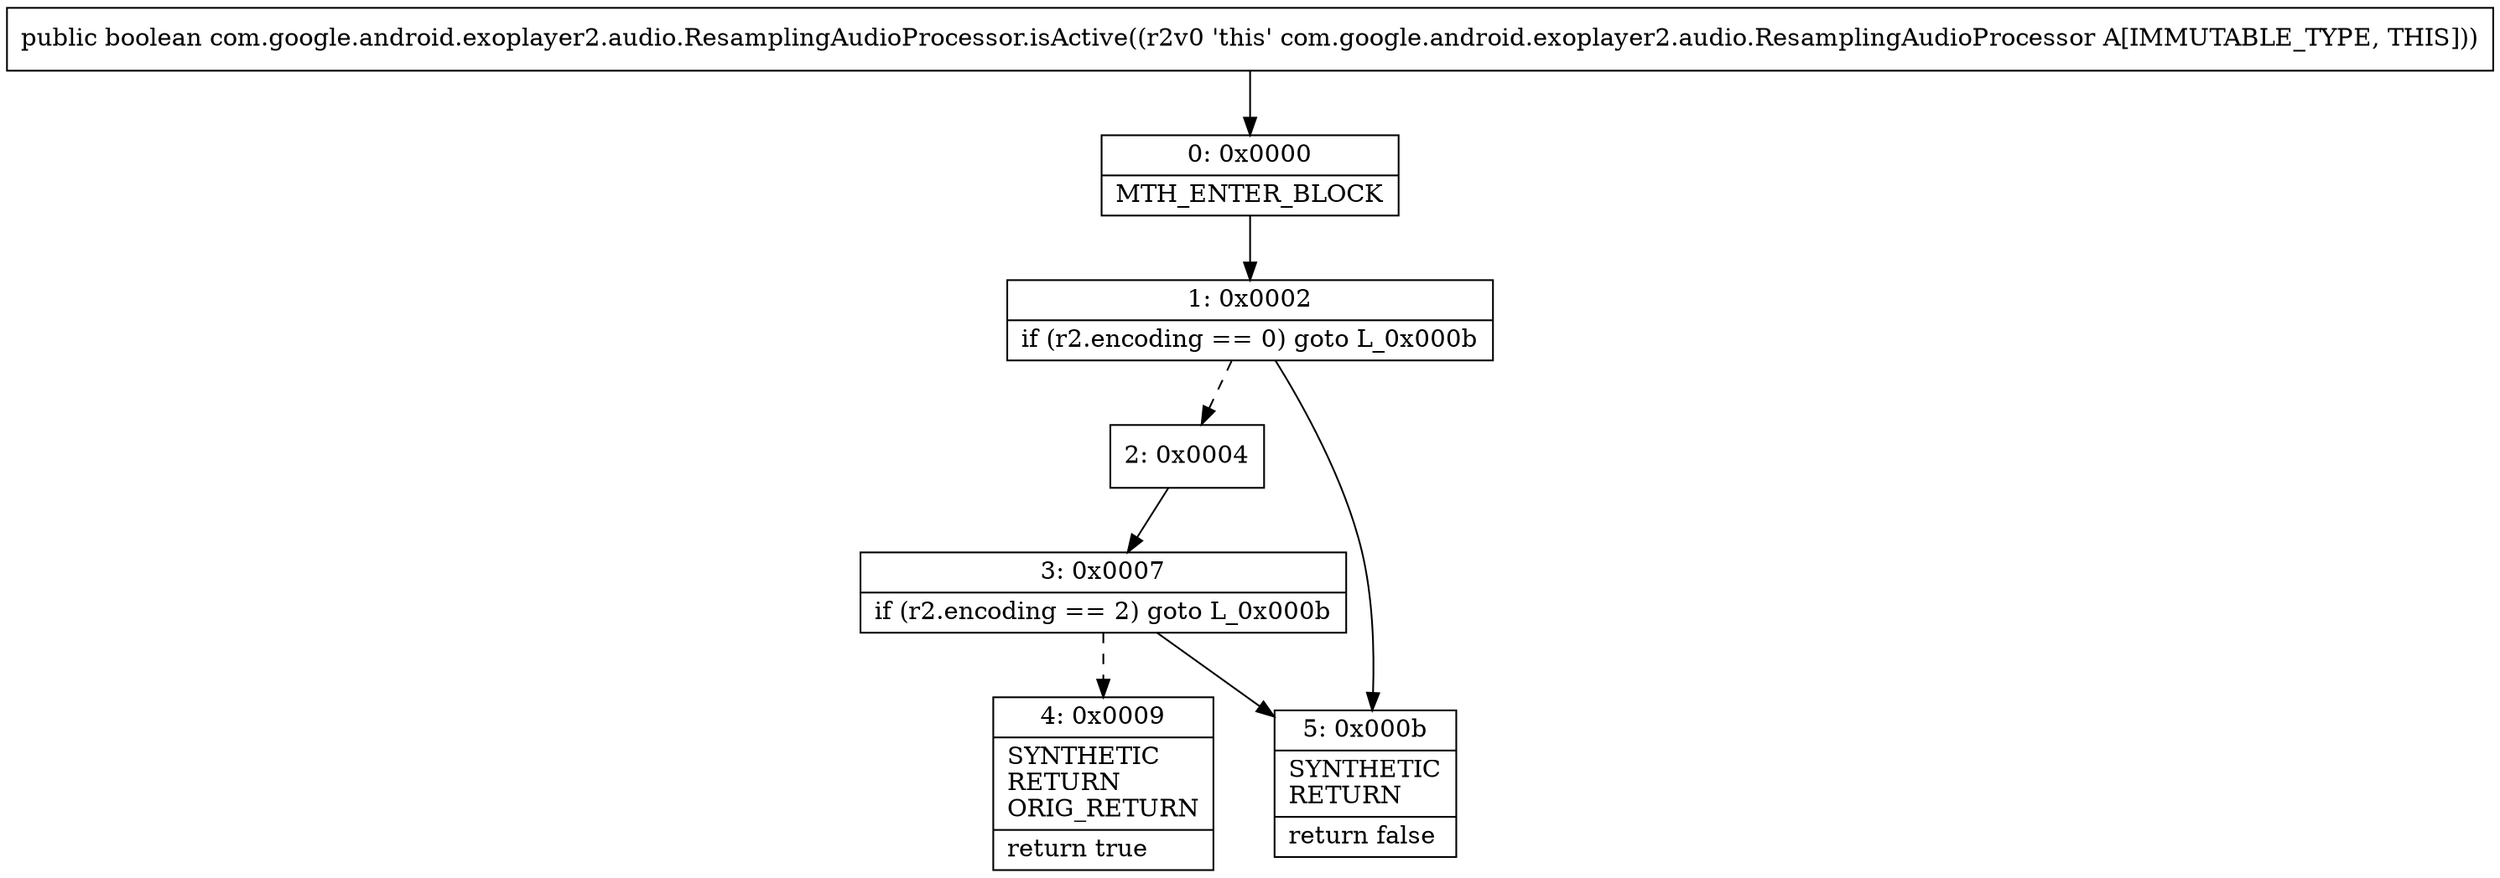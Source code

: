 digraph "CFG forcom.google.android.exoplayer2.audio.ResamplingAudioProcessor.isActive()Z" {
Node_0 [shape=record,label="{0\:\ 0x0000|MTH_ENTER_BLOCK\l}"];
Node_1 [shape=record,label="{1\:\ 0x0002|if (r2.encoding == 0) goto L_0x000b\l}"];
Node_2 [shape=record,label="{2\:\ 0x0004}"];
Node_3 [shape=record,label="{3\:\ 0x0007|if (r2.encoding == 2) goto L_0x000b\l}"];
Node_4 [shape=record,label="{4\:\ 0x0009|SYNTHETIC\lRETURN\lORIG_RETURN\l|return true\l}"];
Node_5 [shape=record,label="{5\:\ 0x000b|SYNTHETIC\lRETURN\l|return false\l}"];
MethodNode[shape=record,label="{public boolean com.google.android.exoplayer2.audio.ResamplingAudioProcessor.isActive((r2v0 'this' com.google.android.exoplayer2.audio.ResamplingAudioProcessor A[IMMUTABLE_TYPE, THIS])) }"];
MethodNode -> Node_0;
Node_0 -> Node_1;
Node_1 -> Node_2[style=dashed];
Node_1 -> Node_5;
Node_2 -> Node_3;
Node_3 -> Node_4[style=dashed];
Node_3 -> Node_5;
}


